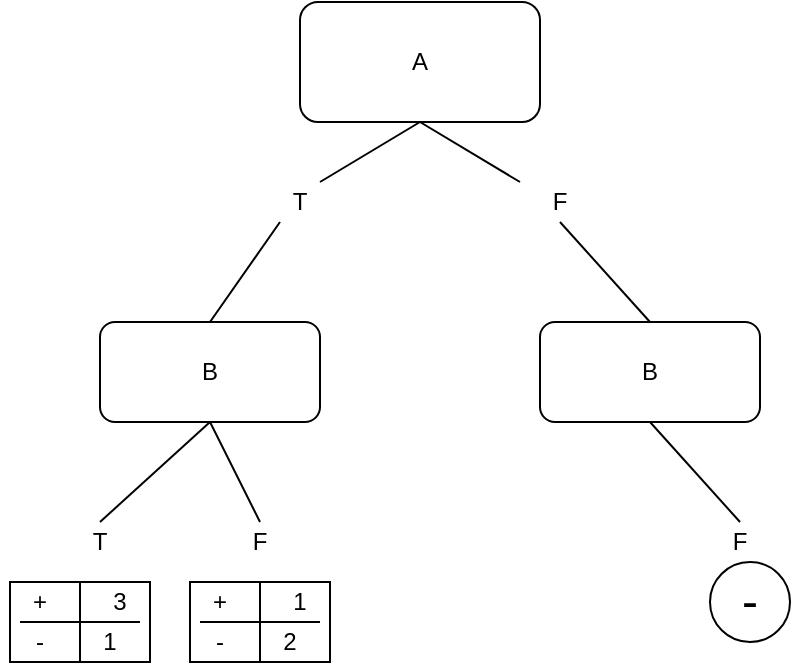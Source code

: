 <mxfile version="14.3.0" type="device"><diagram id="b6UMW26ZokSIYY4Cl5QA" name="Page-1"><mxGraphModel dx="553" dy="764" grid="1" gridSize="10" guides="1" tooltips="1" connect="1" arrows="1" fold="1" page="1" pageScale="1" pageWidth="850" pageHeight="1100" math="0" shadow="0"><root><mxCell id="0"/><mxCell id="1" parent="0"/><mxCell id="0mR0hzKA2l5yNkPnn3YU-1" value="A" style="rounded=1;whiteSpace=wrap;html=1;" vertex="1" parent="1"><mxGeometry x="180" y="140" width="120" height="60" as="geometry"/></mxCell><mxCell id="0mR0hzKA2l5yNkPnn3YU-2" value="" style="endArrow=none;html=1;entryX=0.5;entryY=1;entryDx=0;entryDy=0;" edge="1" parent="1" target="0mR0hzKA2l5yNkPnn3YU-1"><mxGeometry width="50" height="50" relative="1" as="geometry"><mxPoint x="190" y="230" as="sourcePoint"/><mxPoint x="310" y="370" as="targetPoint"/></mxGeometry></mxCell><mxCell id="0mR0hzKA2l5yNkPnn3YU-3" value="" style="endArrow=none;html=1;entryX=0.5;entryY=1;entryDx=0;entryDy=0;" edge="1" parent="1" target="0mR0hzKA2l5yNkPnn3YU-1"><mxGeometry width="50" height="50" relative="1" as="geometry"><mxPoint x="290" y="230" as="sourcePoint"/><mxPoint x="280" y="210" as="targetPoint"/></mxGeometry></mxCell><mxCell id="0mR0hzKA2l5yNkPnn3YU-4" value="B" style="rounded=1;whiteSpace=wrap;html=1;" vertex="1" parent="1"><mxGeometry x="80" y="300" width="110" height="50" as="geometry"/></mxCell><mxCell id="0mR0hzKA2l5yNkPnn3YU-5" value="B" style="rounded=1;whiteSpace=wrap;html=1;" vertex="1" parent="1"><mxGeometry x="300" y="300" width="110" height="50" as="geometry"/></mxCell><mxCell id="0mR0hzKA2l5yNkPnn3YU-6" value="F" style="text;html=1;strokeColor=none;fillColor=none;align=center;verticalAlign=middle;whiteSpace=wrap;rounded=0;" vertex="1" parent="1"><mxGeometry x="290" y="230" width="40" height="20" as="geometry"/></mxCell><mxCell id="0mR0hzKA2l5yNkPnn3YU-7" value="T" style="text;html=1;strokeColor=none;fillColor=none;align=center;verticalAlign=middle;whiteSpace=wrap;rounded=0;" vertex="1" parent="1"><mxGeometry x="160" y="230" width="40" height="20" as="geometry"/></mxCell><mxCell id="0mR0hzKA2l5yNkPnn3YU-8" value="" style="endArrow=none;html=1;exitX=0.5;exitY=0;exitDx=0;exitDy=0;entryX=0.25;entryY=1;entryDx=0;entryDy=0;" edge="1" parent="1" source="0mR0hzKA2l5yNkPnn3YU-4" target="0mR0hzKA2l5yNkPnn3YU-7"><mxGeometry width="50" height="50" relative="1" as="geometry"><mxPoint x="110" y="310" as="sourcePoint"/><mxPoint x="160" y="260" as="targetPoint"/></mxGeometry></mxCell><mxCell id="0mR0hzKA2l5yNkPnn3YU-9" value="" style="endArrow=none;html=1;exitX=0.5;exitY=0;exitDx=0;exitDy=0;entryX=0.5;entryY=1;entryDx=0;entryDy=0;" edge="1" parent="1" source="0mR0hzKA2l5yNkPnn3YU-5" target="0mR0hzKA2l5yNkPnn3YU-6"><mxGeometry width="50" height="50" relative="1" as="geometry"><mxPoint x="290" y="300" as="sourcePoint"/><mxPoint x="325" y="250" as="targetPoint"/></mxGeometry></mxCell><mxCell id="0mR0hzKA2l5yNkPnn3YU-11" value="F" style="text;html=1;strokeColor=none;fillColor=none;align=center;verticalAlign=middle;whiteSpace=wrap;rounded=0;" vertex="1" parent="1"><mxGeometry x="140" y="400" width="40" height="20" as="geometry"/></mxCell><mxCell id="0mR0hzKA2l5yNkPnn3YU-12" value="T" style="text;html=1;strokeColor=none;fillColor=none;align=center;verticalAlign=middle;whiteSpace=wrap;rounded=0;" vertex="1" parent="1"><mxGeometry x="60" y="400" width="40" height="20" as="geometry"/></mxCell><mxCell id="0mR0hzKA2l5yNkPnn3YU-13" value="F" style="text;html=1;strokeColor=none;fillColor=none;align=center;verticalAlign=middle;whiteSpace=wrap;rounded=0;" vertex="1" parent="1"><mxGeometry x="380" y="400" width="40" height="20" as="geometry"/></mxCell><mxCell id="0mR0hzKA2l5yNkPnn3YU-16" value="" style="endArrow=none;html=1;entryX=0.5;entryY=1;entryDx=0;entryDy=0;exitX=0.5;exitY=0;exitDx=0;exitDy=0;" edge="1" parent="1" source="0mR0hzKA2l5yNkPnn3YU-11" target="0mR0hzKA2l5yNkPnn3YU-4"><mxGeometry width="50" height="50" relative="1" as="geometry"><mxPoint x="100" y="410" as="sourcePoint"/><mxPoint x="150" y="360" as="targetPoint"/></mxGeometry></mxCell><mxCell id="0mR0hzKA2l5yNkPnn3YU-17" value="" style="endArrow=none;html=1;entryX=0.5;entryY=1;entryDx=0;entryDy=0;exitX=0.5;exitY=0;exitDx=0;exitDy=0;" edge="1" parent="1" source="0mR0hzKA2l5yNkPnn3YU-12" target="0mR0hzKA2l5yNkPnn3YU-4"><mxGeometry width="50" height="50" relative="1" as="geometry"><mxPoint x="200" y="470" as="sourcePoint"/><mxPoint x="250" y="420" as="targetPoint"/></mxGeometry></mxCell><mxCell id="0mR0hzKA2l5yNkPnn3YU-18" value="" style="endArrow=none;html=1;entryX=0.5;entryY=1;entryDx=0;entryDy=0;exitX=0.5;exitY=0;exitDx=0;exitDy=0;" edge="1" parent="1" source="0mR0hzKA2l5yNkPnn3YU-13"><mxGeometry width="50" height="50" relative="1" as="geometry"><mxPoint x="380" y="400" as="sourcePoint"/><mxPoint x="355" y="350" as="targetPoint"/></mxGeometry></mxCell><mxCell id="0mR0hzKA2l5yNkPnn3YU-53" value="" style="rounded=0;whiteSpace=wrap;html=1;" vertex="1" parent="1"><mxGeometry x="125" y="430" width="70" height="40" as="geometry"/></mxCell><mxCell id="0mR0hzKA2l5yNkPnn3YU-54" value="2" style="text;html=1;strokeColor=none;fillColor=none;align=center;verticalAlign=middle;whiteSpace=wrap;rounded=0;" vertex="1" parent="1"><mxGeometry x="155" y="450" width="40" height="20" as="geometry"/></mxCell><mxCell id="0mR0hzKA2l5yNkPnn3YU-55" value="1" style="text;html=1;strokeColor=none;fillColor=none;align=center;verticalAlign=middle;whiteSpace=wrap;rounded=0;" vertex="1" parent="1"><mxGeometry x="160" y="430" width="40" height="20" as="geometry"/></mxCell><mxCell id="0mR0hzKA2l5yNkPnn3YU-56" value="-" style="text;html=1;strokeColor=none;fillColor=none;align=center;verticalAlign=middle;whiteSpace=wrap;rounded=0;" vertex="1" parent="1"><mxGeometry x="120" y="450" width="40" height="20" as="geometry"/></mxCell><mxCell id="0mR0hzKA2l5yNkPnn3YU-57" value="+" style="text;html=1;strokeColor=none;fillColor=none;align=center;verticalAlign=middle;whiteSpace=wrap;rounded=0;" vertex="1" parent="1"><mxGeometry x="120" y="430" width="40" height="20" as="geometry"/></mxCell><mxCell id="0mR0hzKA2l5yNkPnn3YU-58" value="" style="endArrow=none;html=1;entryX=1;entryY=0;entryDx=0;entryDy=0;exitX=1;exitY=1;exitDx=0;exitDy=0;" edge="1" source="0mR0hzKA2l5yNkPnn3YU-56" target="0mR0hzKA2l5yNkPnn3YU-57" parent="1"><mxGeometry width="50" height="50" relative="1" as="geometry"><mxPoint x="50" y="470" as="sourcePoint"/><mxPoint x="100" y="420" as="targetPoint"/></mxGeometry></mxCell><mxCell id="0mR0hzKA2l5yNkPnn3YU-59" value="" style="endArrow=none;html=1;exitX=0.25;exitY=1;exitDx=0;exitDy=0;entryX=0.75;entryY=1;entryDx=0;entryDy=0;" edge="1" source="0mR0hzKA2l5yNkPnn3YU-57" target="0mR0hzKA2l5yNkPnn3YU-55" parent="1"><mxGeometry width="50" height="50" relative="1" as="geometry"><mxPoint x="50" y="470" as="sourcePoint"/><mxPoint x="100" y="420" as="targetPoint"/></mxGeometry></mxCell><mxCell id="0mR0hzKA2l5yNkPnn3YU-60" value="" style="rounded=0;whiteSpace=wrap;html=1;" vertex="1" parent="1"><mxGeometry x="35" y="430" width="70" height="40" as="geometry"/></mxCell><mxCell id="0mR0hzKA2l5yNkPnn3YU-61" value="1" style="text;html=1;strokeColor=none;fillColor=none;align=center;verticalAlign=middle;whiteSpace=wrap;rounded=0;" vertex="1" parent="1"><mxGeometry x="65" y="450" width="40" height="20" as="geometry"/></mxCell><mxCell id="0mR0hzKA2l5yNkPnn3YU-62" value="3" style="text;html=1;strokeColor=none;fillColor=none;align=center;verticalAlign=middle;whiteSpace=wrap;rounded=0;" vertex="1" parent="1"><mxGeometry x="70" y="430" width="40" height="20" as="geometry"/></mxCell><mxCell id="0mR0hzKA2l5yNkPnn3YU-63" value="-" style="text;html=1;strokeColor=none;fillColor=none;align=center;verticalAlign=middle;whiteSpace=wrap;rounded=0;" vertex="1" parent="1"><mxGeometry x="30" y="450" width="40" height="20" as="geometry"/></mxCell><mxCell id="0mR0hzKA2l5yNkPnn3YU-64" value="+" style="text;html=1;strokeColor=none;fillColor=none;align=center;verticalAlign=middle;whiteSpace=wrap;rounded=0;" vertex="1" parent="1"><mxGeometry x="30" y="430" width="40" height="20" as="geometry"/></mxCell><mxCell id="0mR0hzKA2l5yNkPnn3YU-65" value="" style="endArrow=none;html=1;entryX=1;entryY=0;entryDx=0;entryDy=0;exitX=1;exitY=1;exitDx=0;exitDy=0;" edge="1" source="0mR0hzKA2l5yNkPnn3YU-63" target="0mR0hzKA2l5yNkPnn3YU-64" parent="1"><mxGeometry width="50" height="50" relative="1" as="geometry"><mxPoint x="-40" y="470" as="sourcePoint"/><mxPoint x="10" y="420" as="targetPoint"/></mxGeometry></mxCell><mxCell id="0mR0hzKA2l5yNkPnn3YU-66" value="" style="endArrow=none;html=1;exitX=0.25;exitY=1;exitDx=0;exitDy=0;entryX=0.75;entryY=1;entryDx=0;entryDy=0;" edge="1" source="0mR0hzKA2l5yNkPnn3YU-64" target="0mR0hzKA2l5yNkPnn3YU-62" parent="1"><mxGeometry width="50" height="50" relative="1" as="geometry"><mxPoint x="-40" y="470" as="sourcePoint"/><mxPoint x="10" y="420" as="targetPoint"/></mxGeometry></mxCell><mxCell id="0mR0hzKA2l5yNkPnn3YU-67" value="&lt;font style=&quot;font-size: 24px&quot;&gt;-&lt;/font&gt;" style="ellipse;whiteSpace=wrap;html=1;aspect=fixed;" vertex="1" parent="1"><mxGeometry x="385" y="420" width="40" height="40" as="geometry"/></mxCell></root></mxGraphModel></diagram></mxfile>
